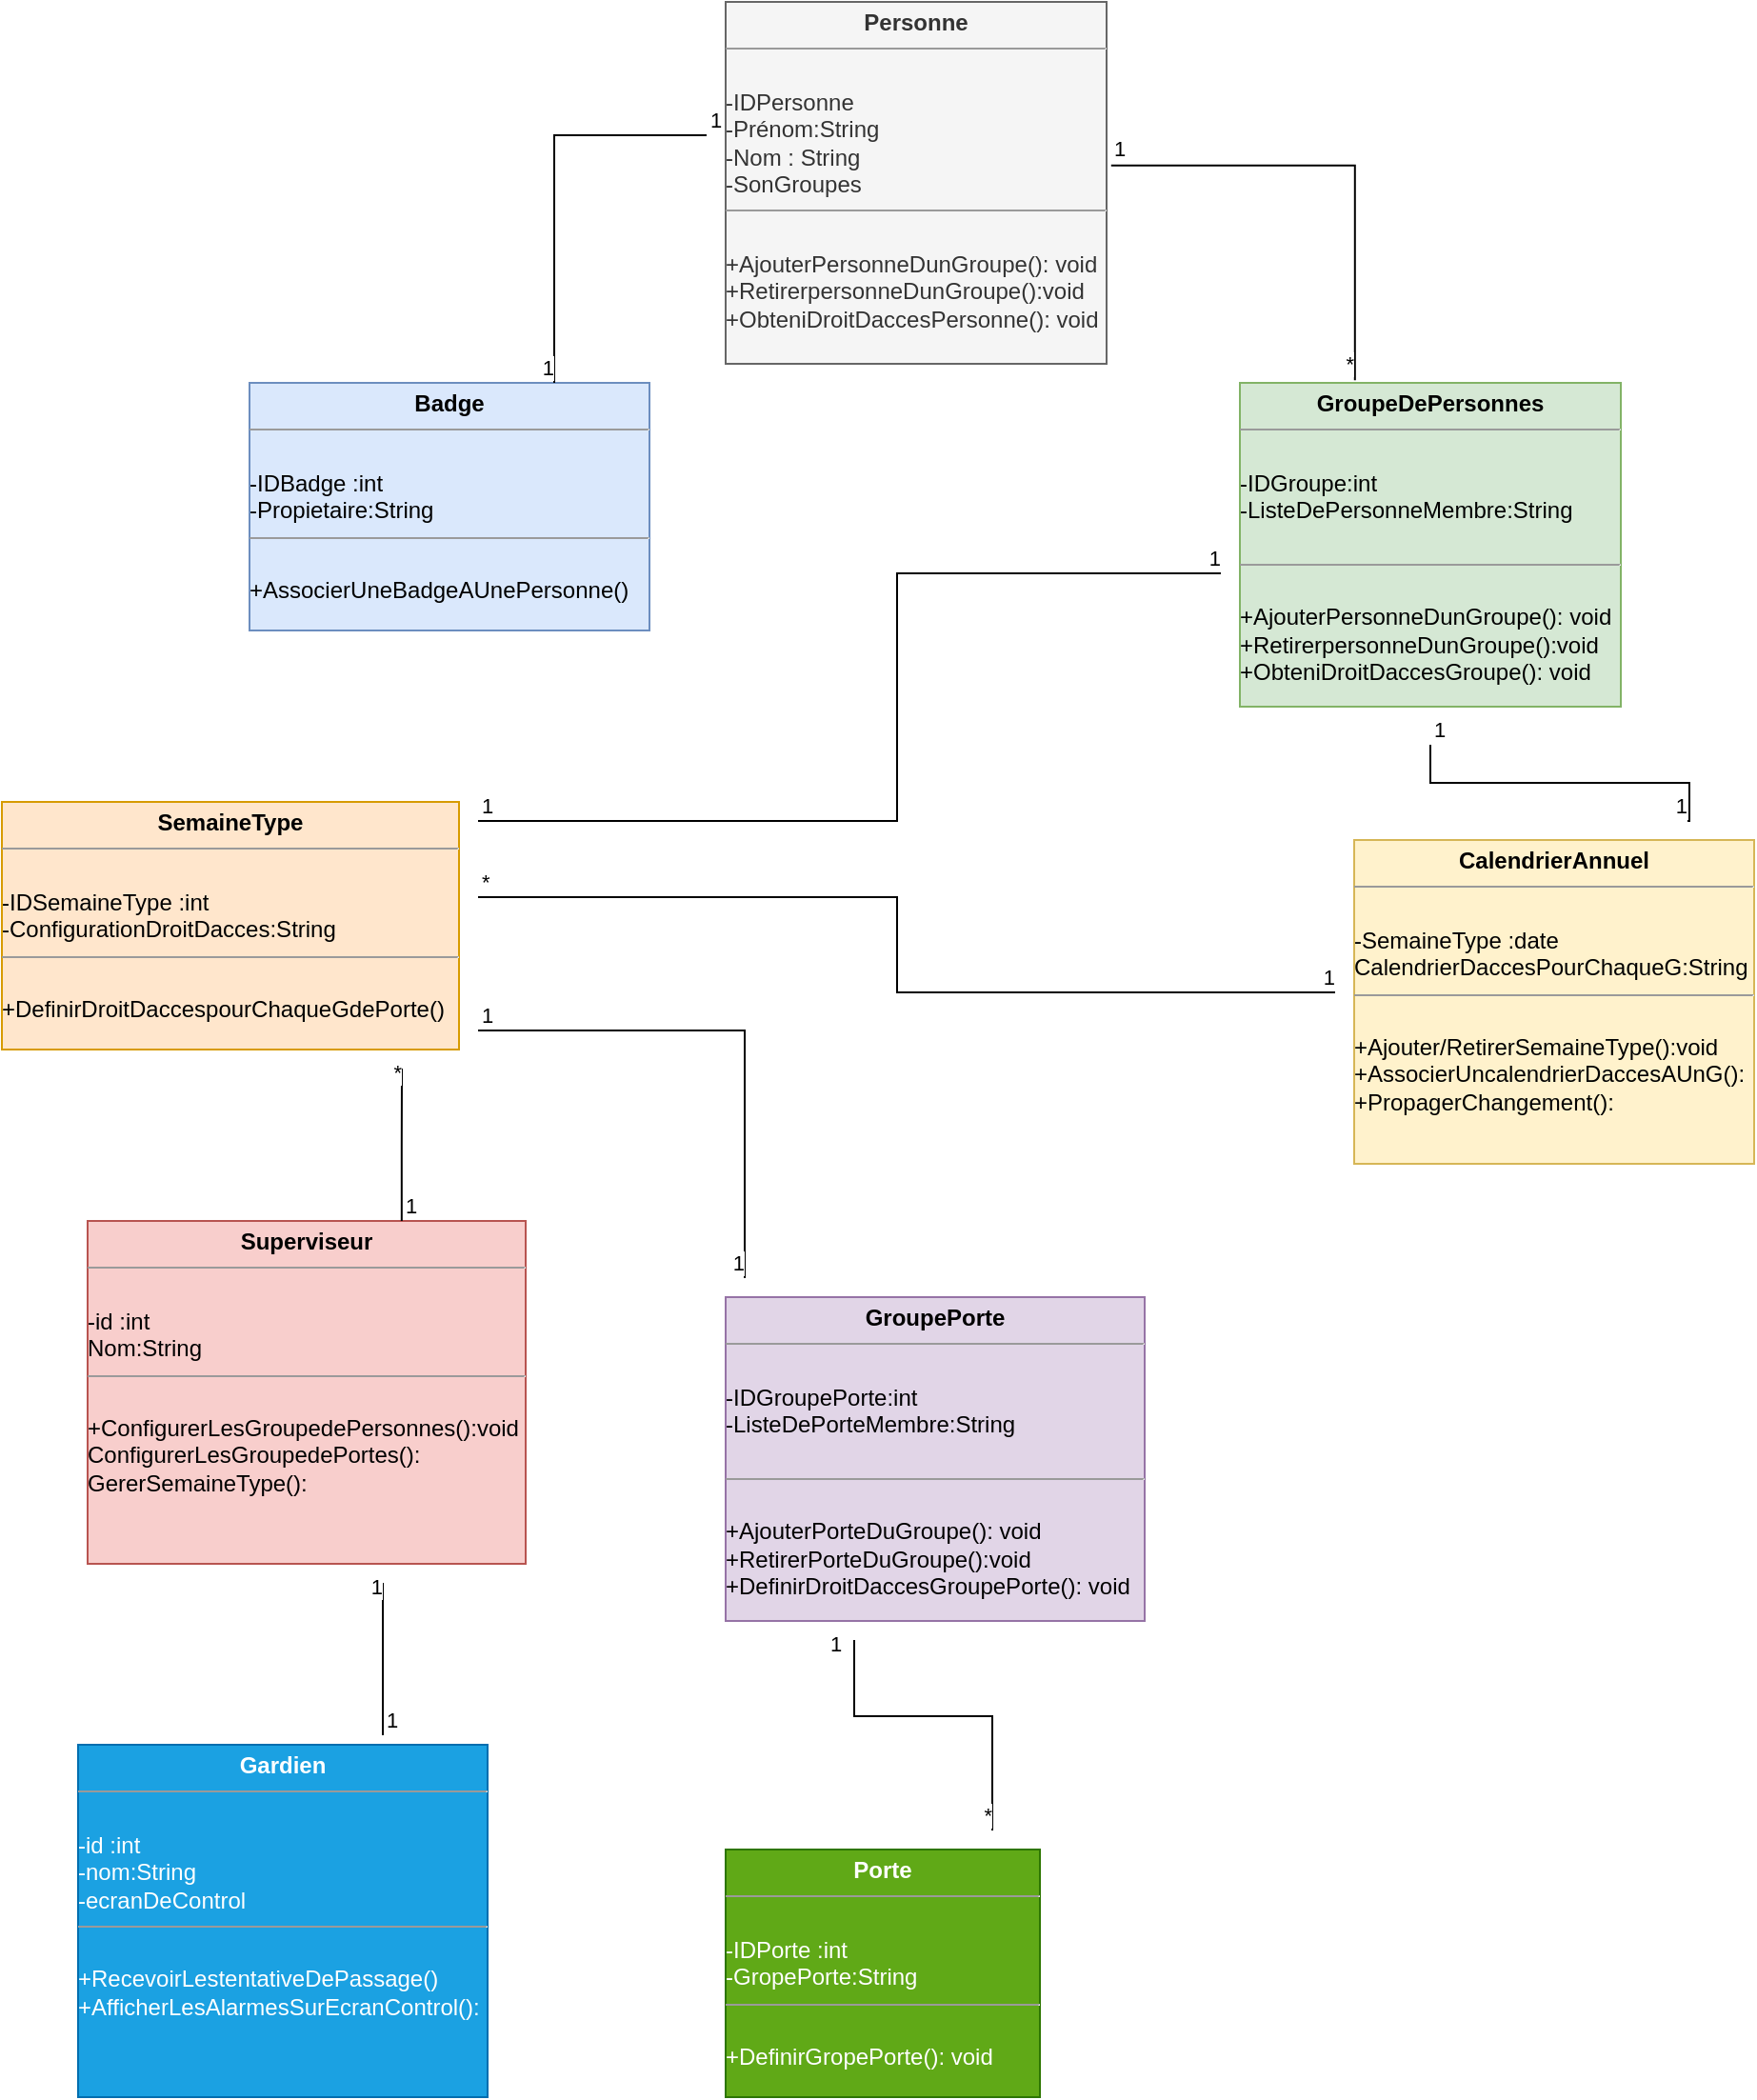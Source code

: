 <mxfile version="21.7.2" type="github">
  <diagram name="Page-1" id="p06Nskeuj_fNzVhQiGaa">
    <mxGraphModel dx="1886" dy="382" grid="1" gridSize="10" guides="1" tooltips="1" connect="1" arrows="1" fold="1" page="1" pageScale="1" pageWidth="827" pageHeight="1169" math="0" shadow="0">
      <root>
        <mxCell id="0" />
        <mxCell id="1" parent="0" />
        <mxCell id="KpmXECyhZIi6u8O-qsFD-2" value="&lt;p style=&quot;margin:0px;margin-top:4px;text-align:center;&quot;&gt;&lt;b&gt;Personne&lt;/b&gt;&lt;/p&gt;&lt;hr size=&quot;1&quot;&gt;&lt;p style=&quot;margin:0px;margin-left:4px;&quot;&gt;&lt;br&gt;&lt;/p&gt;-IDPersonne&lt;br&gt;-Prénom:String&lt;br&gt;-Nom : String&lt;br&gt;-SonGroupes&lt;br&gt;&lt;hr size=&quot;1&quot;&gt;&lt;p style=&quot;margin:0px;margin-left:4px;&quot;&gt;&amp;nbsp;&lt;/p&gt;+AjouterPersonneDunGroupe(): void&lt;br&gt;+RetirerpersonneDunGroupe():void&lt;br&gt;+ObteniDroitDaccesPersonne(): void&lt;span style=&quot;background-color: initial;&quot;&gt;&lt;br&gt;&lt;/span&gt;" style="verticalAlign=top;align=left;overflow=fill;fontSize=12;fontFamily=Helvetica;html=1;whiteSpace=wrap;fillColor=#f5f5f5;fontColor=#333333;strokeColor=#666666;" vertex="1" parent="1">
          <mxGeometry x="250" width="200" height="190" as="geometry" />
        </mxCell>
        <mxCell id="KpmXECyhZIi6u8O-qsFD-3" value="&lt;p style=&quot;margin:0px;margin-top:4px;text-align:center;&quot;&gt;&lt;b&gt;Badge&lt;/b&gt;&lt;/p&gt;&lt;hr size=&quot;1&quot;&gt;&lt;p style=&quot;margin:0px;margin-left:4px;&quot;&gt;&lt;br&gt;&lt;/p&gt;-IDBadge :int&lt;br&gt;-Propietaire:String&lt;br&gt;&lt;hr size=&quot;1&quot;&gt;&lt;p style=&quot;margin:0px;margin-left:4px;&quot;&gt;&amp;nbsp;&lt;/p&gt;+AssocierUneBadgeAUnePersonne()&lt;span style=&quot;background-color: initial;&quot;&gt;&lt;br&gt;&lt;/span&gt;" style="verticalAlign=top;align=left;overflow=fill;fontSize=12;fontFamily=Helvetica;html=1;whiteSpace=wrap;fillColor=#dae8fc;strokeColor=#6c8ebf;" vertex="1" parent="1">
          <mxGeometry y="200" width="210" height="130" as="geometry" />
        </mxCell>
        <mxCell id="KpmXECyhZIi6u8O-qsFD-4" value="&lt;p style=&quot;margin:0px;margin-top:4px;text-align:center;&quot;&gt;&lt;b&gt;GroupeDePersonnes&lt;/b&gt;&lt;br&gt;&lt;/p&gt;&lt;hr size=&quot;1&quot;&gt;&lt;p style=&quot;margin:0px;margin-left:4px;&quot;&gt;&lt;br&gt;&lt;/p&gt;-IDGroupe:int&lt;br&gt;-ListeDePersonneMembre:String&lt;br&gt;&lt;br&gt;&lt;hr size=&quot;1&quot;&gt;&lt;p style=&quot;margin:0px;margin-left:4px;&quot;&gt;&amp;nbsp;&lt;/p&gt;+AjouterPersonneDunGroupe(): void&lt;br&gt;+RetirerpersonneDunGroupe():void&lt;br&gt;+ObteniDroitDaccesGroupe(): void&lt;span style=&quot;background-color: initial;&quot;&gt;&lt;br&gt;&lt;/span&gt;" style="verticalAlign=top;align=left;overflow=fill;fontSize=12;fontFamily=Helvetica;html=1;whiteSpace=wrap;fillColor=#d5e8d4;strokeColor=#82b366;" vertex="1" parent="1">
          <mxGeometry x="520" y="200" width="200" height="170" as="geometry" />
        </mxCell>
        <mxCell id="KpmXECyhZIi6u8O-qsFD-5" value="&lt;p style=&quot;margin:0px;margin-top:4px;text-align:center;&quot;&gt;&lt;b&gt;Porte&lt;/b&gt;&lt;/p&gt;&lt;hr size=&quot;1&quot;&gt;&lt;p style=&quot;margin:0px;margin-left:4px;&quot;&gt;&lt;br&gt;&lt;/p&gt;-IDPorte :int&lt;br&gt;-GropePorte:String&lt;br&gt;&lt;hr size=&quot;1&quot;&gt;&lt;p style=&quot;margin:0px;margin-left:4px;&quot;&gt;&amp;nbsp;&lt;/p&gt;+DefinirGropePorte(): void&lt;span style=&quot;background-color: initial;&quot;&gt;&lt;br&gt;&lt;/span&gt;" style="verticalAlign=top;align=left;overflow=fill;fontSize=12;fontFamily=Helvetica;html=1;whiteSpace=wrap;fillColor=#60a917;fontColor=#ffffff;strokeColor=#2D7600;" vertex="1" parent="1">
          <mxGeometry x="250" y="970" width="165" height="130" as="geometry" />
        </mxCell>
        <mxCell id="KpmXECyhZIi6u8O-qsFD-6" value="&lt;p style=&quot;margin:0px;margin-top:4px;text-align:center;&quot;&gt;&lt;b&gt;GroupePorte&lt;/b&gt;&lt;br&gt;&lt;/p&gt;&lt;hr size=&quot;1&quot;&gt;&lt;p style=&quot;margin:0px;margin-left:4px;&quot;&gt;&lt;br&gt;&lt;/p&gt;-IDGroupePorte:int&lt;br&gt;-ListeDePorteMembre:String&lt;br&gt;&lt;br&gt;&lt;hr size=&quot;1&quot;&gt;&lt;p style=&quot;margin:0px;margin-left:4px;&quot;&gt;&amp;nbsp;&lt;/p&gt;+AjouterPorteDuGroupe(): void&lt;br&gt;+RetirerPorteDuGroupe():void&lt;br&gt;+DefinirDroitDaccesGroupePorte(): void&lt;span style=&quot;background-color: initial;&quot;&gt;&lt;br&gt;&lt;/span&gt;" style="verticalAlign=top;align=left;overflow=fill;fontSize=12;fontFamily=Helvetica;html=1;whiteSpace=wrap;fillColor=#e1d5e7;strokeColor=#9673a6;" vertex="1" parent="1">
          <mxGeometry x="250" y="680" width="220" height="170" as="geometry" />
        </mxCell>
        <mxCell id="KpmXECyhZIi6u8O-qsFD-7" value="&lt;p style=&quot;margin:0px;margin-top:4px;text-align:center;&quot;&gt;&lt;b&gt;CalendrierAnnuel&lt;/b&gt;&lt;/p&gt;&lt;hr size=&quot;1&quot;&gt;&lt;p style=&quot;margin:0px;margin-left:4px;&quot;&gt;&lt;br&gt;&lt;/p&gt;-SemaineType :date&lt;br&gt;CalendrierDaccesPourChaqueG:String&lt;br&gt;&lt;hr size=&quot;1&quot;&gt;&lt;p style=&quot;margin:0px;margin-left:4px;&quot;&gt;&amp;nbsp;&lt;/p&gt;+Ajouter/RetirerSemaineType():void&lt;br&gt;&lt;span style=&quot;background-color: initial;&quot;&gt;+AssocierUncalendrierDaccesAUnG():&lt;br&gt;+PropagerChangement():&lt;br&gt;&lt;/span&gt;" style="verticalAlign=top;align=left;overflow=fill;fontSize=12;fontFamily=Helvetica;html=1;whiteSpace=wrap;fillColor=#fff2cc;strokeColor=#d6b656;" vertex="1" parent="1">
          <mxGeometry x="580" y="440" width="210" height="170" as="geometry" />
        </mxCell>
        <mxCell id="KpmXECyhZIi6u8O-qsFD-8" value="&lt;p style=&quot;margin:0px;margin-top:4px;text-align:center;&quot;&gt;&lt;b&gt;SemaineType&lt;/b&gt;&lt;/p&gt;&lt;hr size=&quot;1&quot;&gt;&lt;p style=&quot;margin:0px;margin-left:4px;&quot;&gt;&lt;br&gt;&lt;/p&gt;-IDSemaineType :int&lt;br&gt;-ConfigurationDroitDacces:String&lt;br&gt;&lt;hr size=&quot;1&quot;&gt;&lt;p style=&quot;margin:0px;margin-left:4px;&quot;&gt;&amp;nbsp;&lt;/p&gt;+DefinirDroitDaccespourChaqueGdePorte()&lt;span style=&quot;background-color: initial;&quot;&gt;&lt;br&gt;&lt;/span&gt;" style="verticalAlign=top;align=left;overflow=fill;fontSize=12;fontFamily=Helvetica;html=1;whiteSpace=wrap;fillColor=#ffe6cc;strokeColor=#d79b00;" vertex="1" parent="1">
          <mxGeometry x="-130" y="420" width="240" height="130" as="geometry" />
        </mxCell>
        <mxCell id="KpmXECyhZIi6u8O-qsFD-9" value="&lt;p style=&quot;margin:0px;margin-top:4px;text-align:center;&quot;&gt;&lt;b&gt;Superviseur&lt;/b&gt;&lt;/p&gt;&lt;hr size=&quot;1&quot;&gt;&lt;p style=&quot;margin:0px;margin-left:4px;&quot;&gt;&lt;br&gt;&lt;/p&gt;-id :int&lt;br&gt;Nom:String&lt;br&gt;&lt;hr size=&quot;1&quot;&gt;&lt;p style=&quot;margin:0px;margin-left:4px;&quot;&gt;&amp;nbsp;&lt;/p&gt;+ConfigurerLesGroupedePersonnes():void&lt;br&gt;ConfigurerLesGroupedePortes():&lt;br&gt;&lt;span style=&quot;background-color: initial;&quot;&gt;GererSemaineType():&lt;br&gt;&lt;/span&gt;" style="verticalAlign=top;align=left;overflow=fill;fontSize=12;fontFamily=Helvetica;html=1;whiteSpace=wrap;fillColor=#f8cecc;strokeColor=#b85450;" vertex="1" parent="1">
          <mxGeometry x="-85" y="640" width="230" height="180" as="geometry" />
        </mxCell>
        <mxCell id="KpmXECyhZIi6u8O-qsFD-10" value="&lt;p style=&quot;margin:0px;margin-top:4px;text-align:center;&quot;&gt;&lt;b&gt;Gardien&lt;/b&gt;&lt;/p&gt;&lt;hr size=&quot;1&quot;&gt;&lt;p style=&quot;margin:0px;margin-left:4px;&quot;&gt;&lt;br&gt;&lt;/p&gt;-id :int&lt;br&gt;-nom:String&lt;br&gt;-ecranDeControl&lt;br&gt;&lt;hr size=&quot;1&quot;&gt;&lt;p style=&quot;margin:0px;margin-left:4px;&quot;&gt;&amp;nbsp;&lt;/p&gt;+RecevoirLestentativeDePassage()&lt;br&gt;+AfficherLesAlarmesSurEcranControl():&lt;span style=&quot;background-color: initial;&quot;&gt;&lt;br&gt;&lt;/span&gt;" style="verticalAlign=top;align=left;overflow=fill;fontSize=12;fontFamily=Helvetica;html=1;whiteSpace=wrap;fillColor=#1ba1e2;fontColor=#ffffff;strokeColor=#006EAF;" vertex="1" parent="1">
          <mxGeometry x="-90" y="915" width="215" height="185" as="geometry" />
        </mxCell>
        <mxCell id="KpmXECyhZIi6u8O-qsFD-11" value="" style="endArrow=none;html=1;edgeStyle=orthogonalEdgeStyle;rounded=0;exitX=1.012;exitY=0.452;exitDx=0;exitDy=0;exitPerimeter=0;entryX=0.302;entryY=-0.008;entryDx=0;entryDy=0;entryPerimeter=0;" edge="1" parent="1" source="KpmXECyhZIi6u8O-qsFD-2" target="KpmXECyhZIi6u8O-qsFD-4">
          <mxGeometry relative="1" as="geometry">
            <mxPoint x="510" y="160" as="sourcePoint" />
            <mxPoint x="580" y="190" as="targetPoint" />
            <Array as="points">
              <mxPoint x="580" y="86" />
            </Array>
          </mxGeometry>
        </mxCell>
        <mxCell id="KpmXECyhZIi6u8O-qsFD-12" value="1" style="edgeLabel;resizable=0;html=1;align=left;verticalAlign=bottom;" connectable="0" vertex="1" parent="KpmXECyhZIi6u8O-qsFD-11">
          <mxGeometry x="-1" relative="1" as="geometry" />
        </mxCell>
        <mxCell id="KpmXECyhZIi6u8O-qsFD-13" value="*" style="edgeLabel;resizable=0;html=1;align=right;verticalAlign=bottom;" connectable="0" vertex="1" parent="KpmXECyhZIi6u8O-qsFD-11">
          <mxGeometry x="1" relative="1" as="geometry" />
        </mxCell>
        <mxCell id="KpmXECyhZIi6u8O-qsFD-14" value="" style="endArrow=none;html=1;edgeStyle=orthogonalEdgeStyle;rounded=0;" edge="1" parent="1">
          <mxGeometry relative="1" as="geometry">
            <mxPoint x="240" y="70" as="sourcePoint" />
            <mxPoint x="160" y="200" as="targetPoint" />
            <Array as="points">
              <mxPoint x="160" y="70" />
            </Array>
          </mxGeometry>
        </mxCell>
        <mxCell id="KpmXECyhZIi6u8O-qsFD-15" value="1" style="edgeLabel;resizable=0;html=1;align=left;verticalAlign=bottom;" connectable="0" vertex="1" parent="KpmXECyhZIi6u8O-qsFD-14">
          <mxGeometry x="-1" relative="1" as="geometry" />
        </mxCell>
        <mxCell id="KpmXECyhZIi6u8O-qsFD-16" value="1" style="edgeLabel;resizable=0;html=1;align=right;verticalAlign=bottom;" connectable="0" vertex="1" parent="KpmXECyhZIi6u8O-qsFD-14">
          <mxGeometry x="1" relative="1" as="geometry" />
        </mxCell>
        <mxCell id="KpmXECyhZIi6u8O-qsFD-17" value="" style="endArrow=none;html=1;edgeStyle=orthogonalEdgeStyle;rounded=0;" edge="1" parent="1">
          <mxGeometry relative="1" as="geometry">
            <mxPoint x="620" y="390" as="sourcePoint" />
            <mxPoint x="755" y="430" as="targetPoint" />
            <Array as="points">
              <mxPoint x="620" y="410" />
              <mxPoint x="756" y="410" />
            </Array>
          </mxGeometry>
        </mxCell>
        <mxCell id="KpmXECyhZIi6u8O-qsFD-18" value="1" style="edgeLabel;resizable=0;html=1;align=left;verticalAlign=bottom;" connectable="0" vertex="1" parent="KpmXECyhZIi6u8O-qsFD-17">
          <mxGeometry x="-1" relative="1" as="geometry" />
        </mxCell>
        <mxCell id="KpmXECyhZIi6u8O-qsFD-19" value="1" style="edgeLabel;resizable=0;html=1;align=right;verticalAlign=bottom;" connectable="0" vertex="1" parent="KpmXECyhZIi6u8O-qsFD-17">
          <mxGeometry x="1" relative="1" as="geometry" />
        </mxCell>
        <mxCell id="KpmXECyhZIi6u8O-qsFD-20" value="" style="endArrow=none;html=1;edgeStyle=orthogonalEdgeStyle;rounded=0;" edge="1" parent="1">
          <mxGeometry relative="1" as="geometry">
            <mxPoint x="317.5" y="860" as="sourcePoint" />
            <mxPoint x="390" y="960" as="targetPoint" />
            <Array as="points">
              <mxPoint x="317.5" y="870" />
              <mxPoint x="317.5" y="900" />
              <mxPoint x="382.5" y="900" />
            </Array>
          </mxGeometry>
        </mxCell>
        <mxCell id="KpmXECyhZIi6u8O-qsFD-21" value="1" style="edgeLabel;resizable=0;html=1;align=left;verticalAlign=bottom;" connectable="0" vertex="1" parent="KpmXECyhZIi6u8O-qsFD-20">
          <mxGeometry x="-1" relative="1" as="geometry">
            <mxPoint x="-15" y="10" as="offset" />
          </mxGeometry>
        </mxCell>
        <mxCell id="KpmXECyhZIi6u8O-qsFD-22" value="*" style="edgeLabel;resizable=0;html=1;align=right;verticalAlign=bottom;" connectable="0" vertex="1" parent="KpmXECyhZIi6u8O-qsFD-20">
          <mxGeometry x="1" relative="1" as="geometry" />
        </mxCell>
        <mxCell id="KpmXECyhZIi6u8O-qsFD-23" value="" style="endArrow=none;html=1;edgeStyle=orthogonalEdgeStyle;rounded=0;" edge="1" parent="1">
          <mxGeometry relative="1" as="geometry">
            <mxPoint x="120" y="540" as="sourcePoint" />
            <mxPoint x="260" y="670" as="targetPoint" />
            <Array as="points">
              <mxPoint x="260" y="540" />
              <mxPoint x="260" y="670" />
            </Array>
          </mxGeometry>
        </mxCell>
        <mxCell id="KpmXECyhZIi6u8O-qsFD-24" value="1" style="edgeLabel;resizable=0;html=1;align=left;verticalAlign=bottom;" connectable="0" vertex="1" parent="KpmXECyhZIi6u8O-qsFD-23">
          <mxGeometry x="-1" relative="1" as="geometry" />
        </mxCell>
        <mxCell id="KpmXECyhZIi6u8O-qsFD-25" value="1" style="edgeLabel;resizable=0;html=1;align=right;verticalAlign=bottom;" connectable="0" vertex="1" parent="KpmXECyhZIi6u8O-qsFD-23">
          <mxGeometry x="1" relative="1" as="geometry" />
        </mxCell>
        <mxCell id="KpmXECyhZIi6u8O-qsFD-26" value="" style="endArrow=none;html=1;edgeStyle=orthogonalEdgeStyle;rounded=0;" edge="1" parent="1">
          <mxGeometry relative="1" as="geometry">
            <mxPoint x="120" y="470" as="sourcePoint" />
            <mxPoint x="570" y="520" as="targetPoint" />
            <Array as="points">
              <mxPoint x="340" y="470" />
              <mxPoint x="340" y="520" />
            </Array>
          </mxGeometry>
        </mxCell>
        <mxCell id="KpmXECyhZIi6u8O-qsFD-27" value="*" style="edgeLabel;resizable=0;html=1;align=left;verticalAlign=bottom;" connectable="0" vertex="1" parent="KpmXECyhZIi6u8O-qsFD-26">
          <mxGeometry x="-1" relative="1" as="geometry" />
        </mxCell>
        <mxCell id="KpmXECyhZIi6u8O-qsFD-28" value="1" style="edgeLabel;resizable=0;html=1;align=right;verticalAlign=bottom;" connectable="0" vertex="1" parent="KpmXECyhZIi6u8O-qsFD-26">
          <mxGeometry x="1" relative="1" as="geometry" />
        </mxCell>
        <mxCell id="KpmXECyhZIi6u8O-qsFD-29" value="" style="endArrow=none;html=1;edgeStyle=orthogonalEdgeStyle;rounded=0;" edge="1" parent="1">
          <mxGeometry relative="1" as="geometry">
            <mxPoint x="120" y="430" as="sourcePoint" />
            <mxPoint x="510" y="300" as="targetPoint" />
            <Array as="points">
              <mxPoint x="340" y="430" />
              <mxPoint x="340" y="300" />
            </Array>
          </mxGeometry>
        </mxCell>
        <mxCell id="KpmXECyhZIi6u8O-qsFD-30" value="1" style="edgeLabel;resizable=0;html=1;align=left;verticalAlign=bottom;" connectable="0" vertex="1" parent="KpmXECyhZIi6u8O-qsFD-29">
          <mxGeometry x="-1" relative="1" as="geometry" />
        </mxCell>
        <mxCell id="KpmXECyhZIi6u8O-qsFD-31" value="1" style="edgeLabel;resizable=0;html=1;align=right;verticalAlign=bottom;" connectable="0" vertex="1" parent="KpmXECyhZIi6u8O-qsFD-29">
          <mxGeometry x="1" relative="1" as="geometry" />
        </mxCell>
        <mxCell id="KpmXECyhZIi6u8O-qsFD-32" value="" style="endArrow=none;html=1;edgeStyle=orthogonalEdgeStyle;rounded=0;exitX=0.717;exitY=0;exitDx=0;exitDy=0;exitPerimeter=0;" edge="1" parent="1" source="KpmXECyhZIi6u8O-qsFD-9">
          <mxGeometry relative="1" as="geometry">
            <mxPoint x="80" y="630" as="sourcePoint" />
            <mxPoint x="80" y="560" as="targetPoint" />
          </mxGeometry>
        </mxCell>
        <mxCell id="KpmXECyhZIi6u8O-qsFD-33" value="1" style="edgeLabel;resizable=0;html=1;align=left;verticalAlign=bottom;" connectable="0" vertex="1" parent="KpmXECyhZIi6u8O-qsFD-32">
          <mxGeometry x="-1" relative="1" as="geometry" />
        </mxCell>
        <mxCell id="KpmXECyhZIi6u8O-qsFD-34" value="*" style="edgeLabel;resizable=0;html=1;align=right;verticalAlign=bottom;" connectable="0" vertex="1" parent="KpmXECyhZIi6u8O-qsFD-32">
          <mxGeometry x="1" relative="1" as="geometry">
            <mxPoint y="10" as="offset" />
          </mxGeometry>
        </mxCell>
        <mxCell id="KpmXECyhZIi6u8O-qsFD-35" value="" style="endArrow=none;html=1;edgeStyle=orthogonalEdgeStyle;rounded=0;exitX=0.717;exitY=0;exitDx=0;exitDy=0;exitPerimeter=0;" edge="1" parent="1">
          <mxGeometry relative="1" as="geometry">
            <mxPoint x="70" y="910" as="sourcePoint" />
            <mxPoint x="70" y="830" as="targetPoint" />
          </mxGeometry>
        </mxCell>
        <mxCell id="KpmXECyhZIi6u8O-qsFD-36" value="1" style="edgeLabel;resizable=0;html=1;align=left;verticalAlign=bottom;" connectable="0" vertex="1" parent="KpmXECyhZIi6u8O-qsFD-35">
          <mxGeometry x="-1" relative="1" as="geometry" />
        </mxCell>
        <mxCell id="KpmXECyhZIi6u8O-qsFD-37" value="1" style="edgeLabel;resizable=0;html=1;align=right;verticalAlign=bottom;" connectable="0" vertex="1" parent="KpmXECyhZIi6u8O-qsFD-35">
          <mxGeometry x="1" relative="1" as="geometry">
            <mxPoint y="10" as="offset" />
          </mxGeometry>
        </mxCell>
      </root>
    </mxGraphModel>
  </diagram>
</mxfile>
